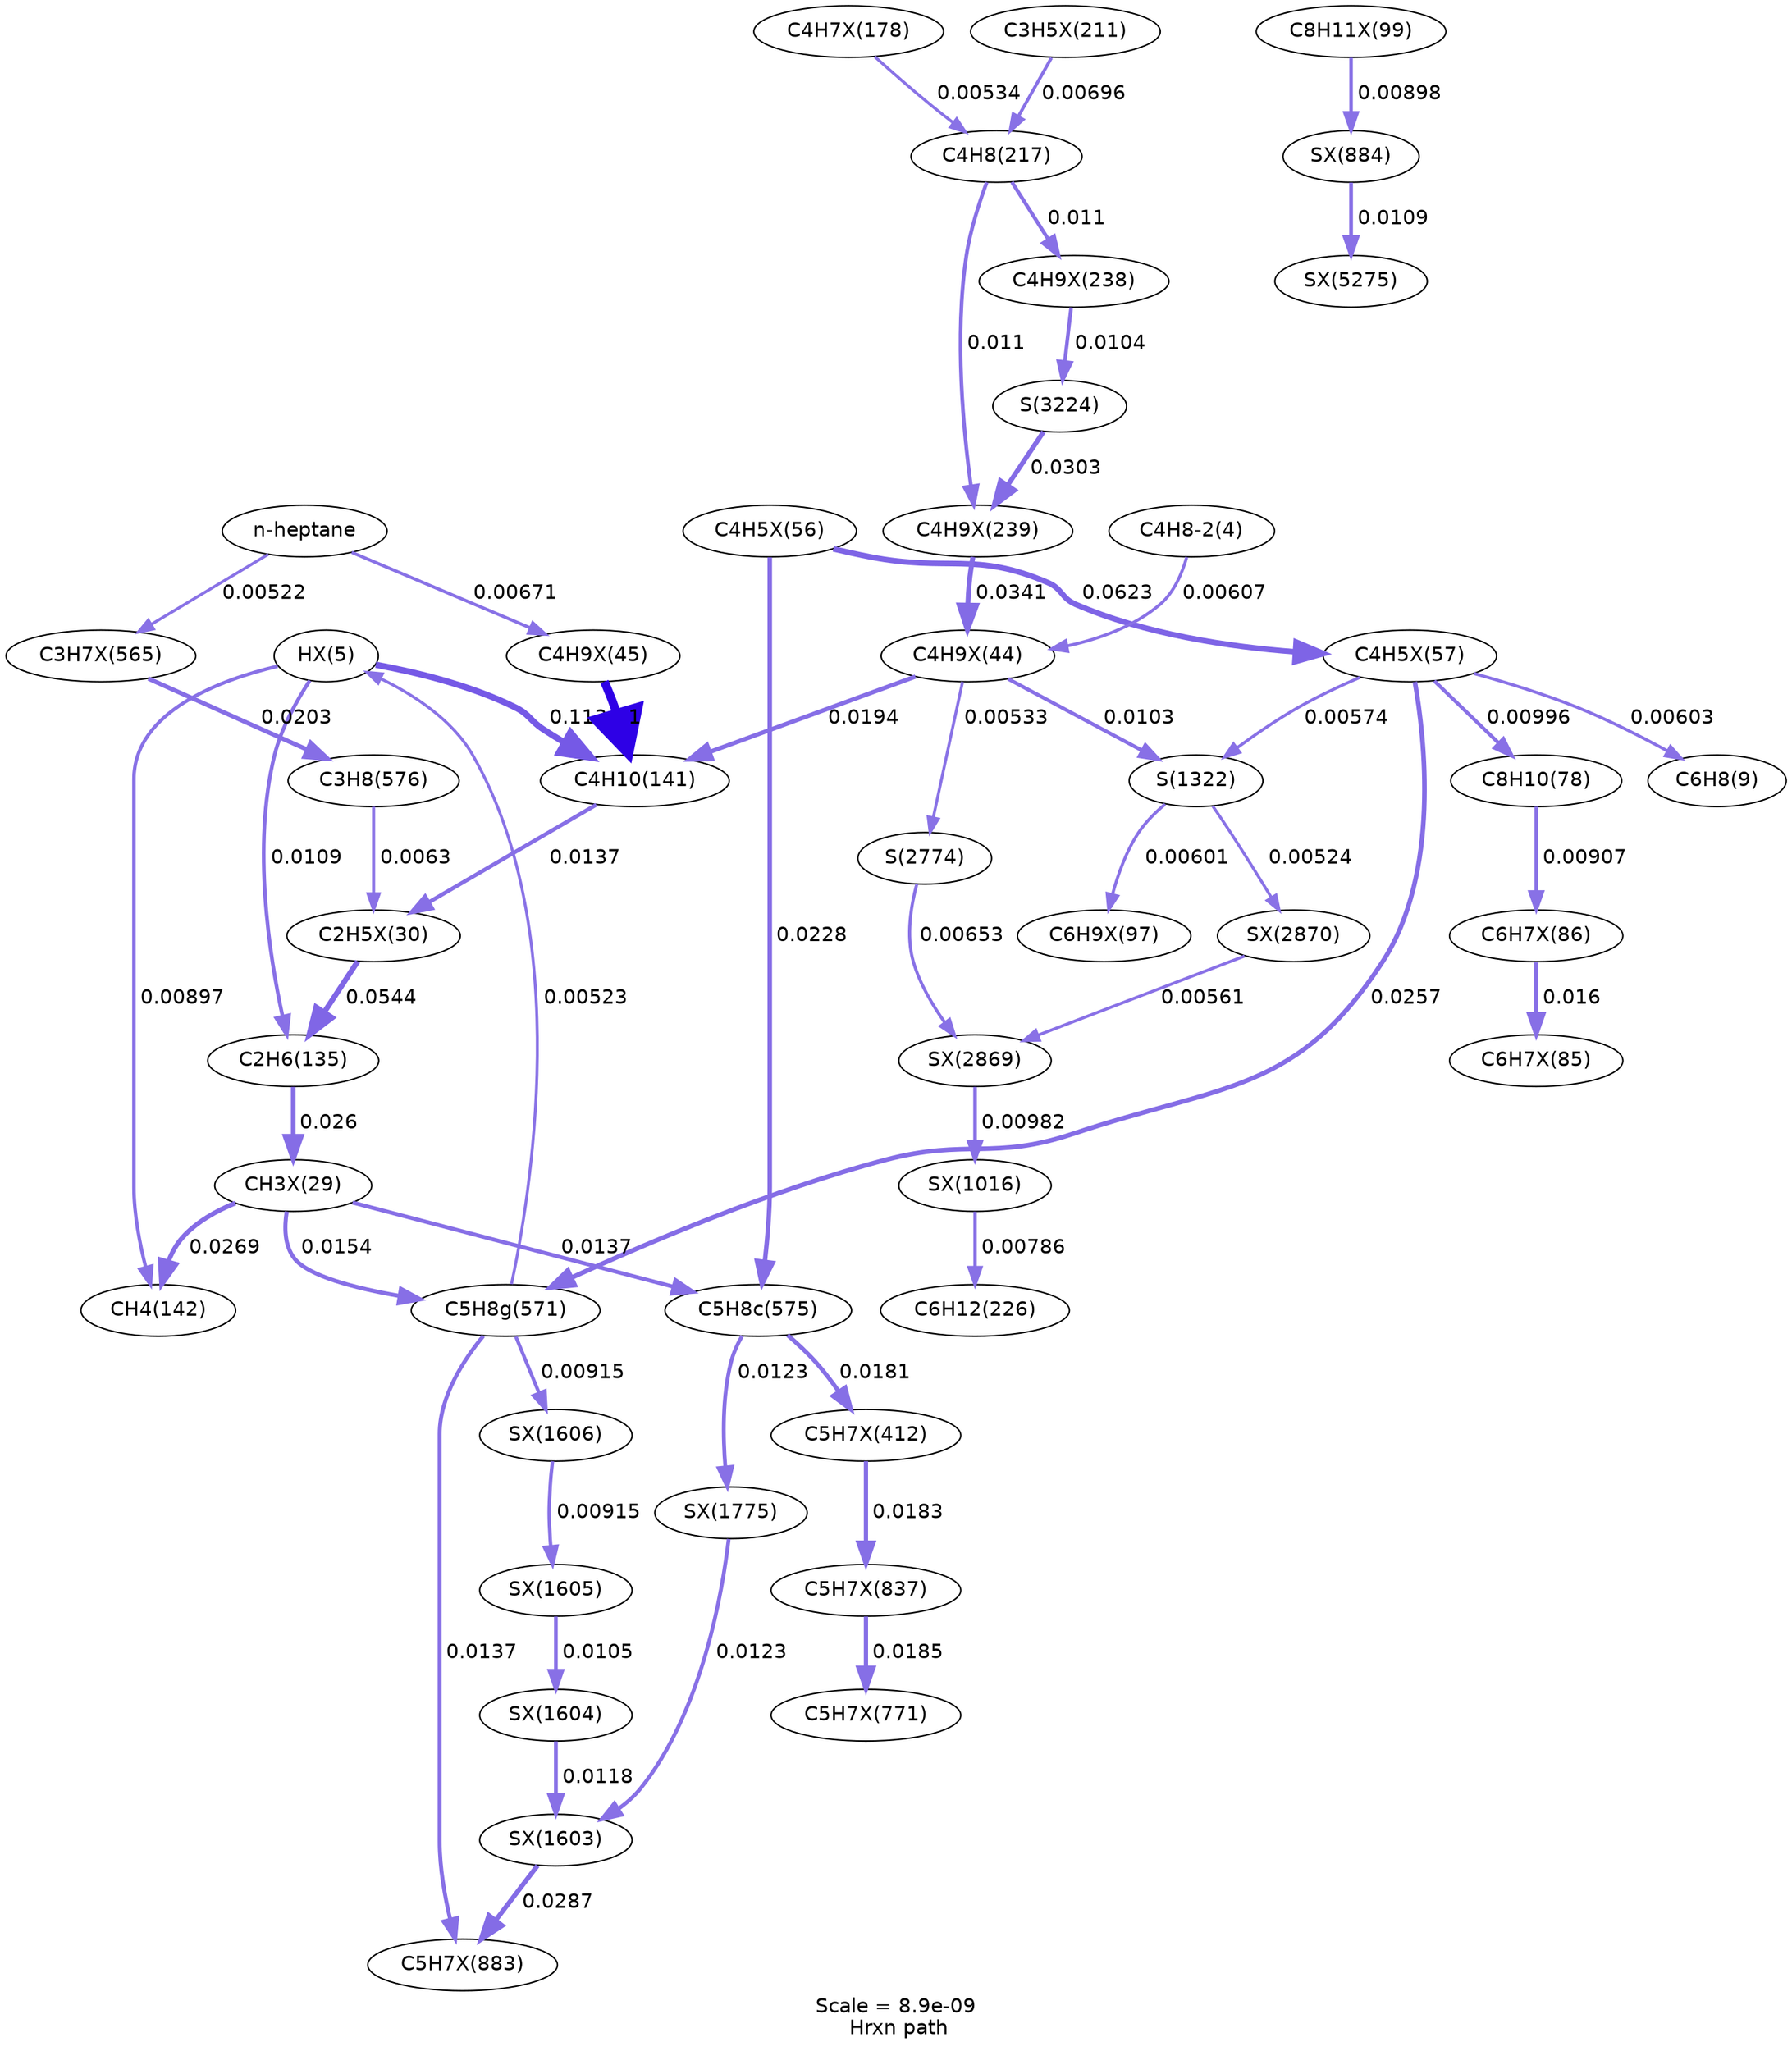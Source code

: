 digraph reaction_paths {
center=1;
s40 -> s13[fontname="Helvetica", style="setlinewidth(2.59)", arrowsize=1.29, color="0.7, 0.511, 0.9"
, label=" 0.0109"];
s40 -> s17[fontname="Helvetica", style="setlinewidth(2.44)", arrowsize=1.22, color="0.7, 0.509, 0.9"
, label=" 0.00897"];
s29 -> s40[fontname="Helvetica", style="setlinewidth(2.03)", arrowsize=1.02, color="0.7, 0.505, 0.9"
, label=" 0.00523"];
s40 -> s16[fontname="Helvetica", style="setlinewidth(4.36)", arrowsize=2.18, color="0.7, 0.613, 0.9"
, label=" 0.113"];
s58 -> s9[fontname="Helvetica", style="setlinewidth(2.14)", arrowsize=1.07, color="0.7, 0.506, 0.9"
, label=" 0.00603"];
s57 -> s58[fontname="Helvetica", style="setlinewidth(3.9)", arrowsize=1.95, color="0.7, 0.562, 0.9"
, label=" 0.0623"];
s58 -> s12[fontname="Helvetica", style="setlinewidth(2.52)", arrowsize=1.26, color="0.7, 0.51, 0.9"
, label=" 0.00996"];
s58 -> s29[fontname="Helvetica", style="setlinewidth(3.24)", arrowsize=1.62, color="0.7, 0.526, 0.9"
, label=" 0.0257"];
s58 -> s33[fontname="Helvetica", style="setlinewidth(2.1)", arrowsize=1.05, color="0.7, 0.506, 0.9"
, label=" 0.00574"];
s57 -> s30[fontname="Helvetica", style="setlinewidth(3.15)", arrowsize=1.57, color="0.7, 0.523, 0.9"
, label=" 0.0228"];
s44 -> s13[fontname="Helvetica", style="setlinewidth(3.8)", arrowsize=1.9, color="0.7, 0.554, 0.9"
, label=" 0.0544"];
s16 -> s44[fontname="Helvetica", style="setlinewidth(2.76)", arrowsize=1.38, color="0.7, 0.514, 0.9"
, label=" 0.0137"];
s31 -> s44[fontname="Helvetica", style="setlinewidth(2.18)", arrowsize=1.09, color="0.7, 0.506, 0.9"
, label=" 0.0063"];
s13 -> s43[fontname="Helvetica", style="setlinewidth(3.25)", arrowsize=1.62, color="0.7, 0.526, 0.9"
, label=" 0.026"];
s74 -> s25[fontname="Helvetica", style="setlinewidth(2.05)", arrowsize=1.03, color="0.7, 0.505, 0.9"
, label=" 0.00534"];
s77 -> s25[fontname="Helvetica", style="setlinewidth(2.25)", arrowsize=1.12, color="0.7, 0.507, 0.9"
, label=" 0.00696"];
s25 -> s81[fontname="Helvetica", style="setlinewidth(2.59)", arrowsize=1.3, color="0.7, 0.511, 0.9"
, label=" 0.011"];
s25 -> s80[fontname="Helvetica", style="setlinewidth(2.59)", arrowsize=1.3, color="0.7, 0.511, 0.9"
, label=" 0.011"];
s12 -> s66[fontname="Helvetica", style="setlinewidth(2.45)", arrowsize=1.22, color="0.7, 0.509, 0.9"
, label=" 0.00907"];
s66 -> s65[fontname="Helvetica", style="setlinewidth(2.88)", arrowsize=1.44, color="0.7, 0.516, 0.9"
, label=" 0.016"];
s43 -> s17[fontname="Helvetica", style="setlinewidth(3.27)", arrowsize=1.64, color="0.7, 0.527, 0.9"
, label=" 0.0269"];
s43 -> s29[fontname="Helvetica", style="setlinewidth(2.85)", arrowsize=1.43, color="0.7, 0.515, 0.9"
, label=" 0.0154"];
s43 -> s30[fontname="Helvetica", style="setlinewidth(2.76)", arrowsize=1.38, color="0.7, 0.514, 0.9"
, label=" 0.0137"];
s107 -> s27[fontname="Helvetica", style="setlinewidth(2.34)", arrowsize=1.17, color="0.7, 0.508, 0.9"
, label=" 0.00786"];
s33 -> s67[fontname="Helvetica", style="setlinewidth(2.14)", arrowsize=1.07, color="0.7, 0.506, 0.9"
, label=" 0.00601"];
s7 -> s52[fontname="Helvetica", style="setlinewidth(2.15)", arrowsize=1.07, color="0.7, 0.506, 0.9"
, label=" 0.00607"];
s29 -> s99[fontname="Helvetica", style="setlinewidth(2.76)", arrowsize=1.38, color="0.7, 0.514, 0.9"
, label=" 0.0137"];
s29 -> s120[fontname="Helvetica", style="setlinewidth(2.46)", arrowsize=1.23, color="0.7, 0.509, 0.9"
, label=" 0.00915"];
s30 -> s85[fontname="Helvetica", style="setlinewidth(2.97)", arrowsize=1.49, color="0.7, 0.518, 0.9"
, label=" 0.0181"];
s30 -> s121[fontname="Helvetica", style="setlinewidth(2.68)", arrowsize=1.34, color="0.7, 0.512, 0.9"
, label=" 0.0123"];
s52 -> s16[fontname="Helvetica", style="setlinewidth(3.02)", arrowsize=1.51, color="0.7, 0.519, 0.9"
, label=" 0.0194"];
s81 -> s52[fontname="Helvetica", style="setlinewidth(3.45)", arrowsize=1.72, color="0.7, 0.534, 0.9"
, label=" 0.0341"];
s52 -> s33[fontname="Helvetica", style="setlinewidth(2.55)", arrowsize=1.27, color="0.7, 0.51, 0.9"
, label=" 0.0103"];
s52 -> s37[fontname="Helvetica", style="setlinewidth(2.05)", arrowsize=1.02, color="0.7, 0.505, 0.9"
, label=" 0.00533"];
s53 -> s16[fontname="Helvetica", style="setlinewidth(6)", arrowsize=3, color="0.7, 1.5, 0.9"
, label=" 1"];
s0 -> s53[fontname="Helvetica", style="setlinewidth(2.22)", arrowsize=1.11, color="0.7, 0.507, 0.9"
, label=" 0.00671"];
s38 -> s81[fontname="Helvetica", style="setlinewidth(3.36)", arrowsize=1.68, color="0.7, 0.53, 0.9"
, label=" 0.0303"];
s80 -> s38[fontname="Helvetica", style="setlinewidth(2.55)", arrowsize=1.27, color="0.7, 0.51, 0.9"
, label=" 0.0104"];
s85 -> s98[fontname="Helvetica", style="setlinewidth(2.98)", arrowsize=1.49, color="0.7, 0.518, 0.9"
, label=" 0.0183"];
s98 -> s97[fontname="Helvetica", style="setlinewidth(2.99)", arrowsize=1.49, color="0.7, 0.518, 0.9"
, label=" 0.0185"];
s117 -> s99[fontname="Helvetica", style="setlinewidth(3.32)", arrowsize=1.66, color="0.7, 0.529, 0.9"
, label=" 0.0287"];
s121 -> s117[fontname="Helvetica", style="setlinewidth(2.68)", arrowsize=1.34, color="0.7, 0.512, 0.9"
, label=" 0.0123"];
s118 -> s117[fontname="Helvetica", style="setlinewidth(2.65)", arrowsize=1.33, color="0.7, 0.512, 0.9"
, label=" 0.0118"];
s119 -> s118[fontname="Helvetica", style="setlinewidth(2.56)", arrowsize=1.28, color="0.7, 0.51, 0.9"
, label=" 0.0105"];
s120 -> s119[fontname="Helvetica", style="setlinewidth(2.46)", arrowsize=1.23, color="0.7, 0.509, 0.9"
, label=" 0.00915"];
s69 -> s100[fontname="Helvetica", style="setlinewidth(2.44)", arrowsize=1.22, color="0.7, 0.509, 0.9"
, label=" 0.00898"];
s100 -> s128[fontname="Helvetica", style="setlinewidth(2.59)", arrowsize=1.29, color="0.7, 0.511, 0.9"
, label=" 0.0109"];
s91 -> s31[fontname="Helvetica", style="setlinewidth(3.06)", arrowsize=1.53, color="0.7, 0.52, 0.9"
, label=" 0.0203"];
s0 -> s91[fontname="Helvetica", style="setlinewidth(2.03)", arrowsize=1.02, color="0.7, 0.505, 0.9"
, label=" 0.00522"];
s123 -> s107[fontname="Helvetica", style="setlinewidth(2.51)", arrowsize=1.25, color="0.7, 0.51, 0.9"
, label=" 0.00982"];
s124 -> s123[fontname="Helvetica", style="setlinewidth(2.09)", arrowsize=1.04, color="0.7, 0.506, 0.9"
, label=" 0.00561"];
s37 -> s123[fontname="Helvetica", style="setlinewidth(2.2)", arrowsize=1.1, color="0.7, 0.507, 0.9"
, label=" 0.00653"];
s33 -> s124[fontname="Helvetica", style="setlinewidth(2.04)", arrowsize=1.02, color="0.7, 0.505, 0.9"
, label=" 0.00524"];
s0 [ fontname="Helvetica", label="n-heptane"];
s7 [ fontname="Helvetica", label="C4H8-2(4)"];
s9 [ fontname="Helvetica", label="C6H8(9)"];
s12 [ fontname="Helvetica", label="C8H10(78)"];
s13 [ fontname="Helvetica", label="C2H6(135)"];
s16 [ fontname="Helvetica", label="C4H10(141)"];
s17 [ fontname="Helvetica", label="CH4(142)"];
s25 [ fontname="Helvetica", label="C4H8(217)"];
s27 [ fontname="Helvetica", label="C6H12(226)"];
s29 [ fontname="Helvetica", label="C5H8g(571)"];
s30 [ fontname="Helvetica", label="C5H8c(575)"];
s31 [ fontname="Helvetica", label="C3H8(576)"];
s33 [ fontname="Helvetica", label="S(1322)"];
s37 [ fontname="Helvetica", label="S(2774)"];
s38 [ fontname="Helvetica", label="S(3224)"];
s40 [ fontname="Helvetica", label="HX(5)"];
s43 [ fontname="Helvetica", label="CH3X(29)"];
s44 [ fontname="Helvetica", label="C2H5X(30)"];
s52 [ fontname="Helvetica", label="C4H9X(44)"];
s53 [ fontname="Helvetica", label="C4H9X(45)"];
s57 [ fontname="Helvetica", label="C4H5X(56)"];
s58 [ fontname="Helvetica", label="C4H5X(57)"];
s65 [ fontname="Helvetica", label="C6H7X(85)"];
s66 [ fontname="Helvetica", label="C6H7X(86)"];
s67 [ fontname="Helvetica", label="C6H9X(97)"];
s69 [ fontname="Helvetica", label="C8H11X(99)"];
s74 [ fontname="Helvetica", label="C4H7X(178)"];
s77 [ fontname="Helvetica", label="C3H5X(211)"];
s80 [ fontname="Helvetica", label="C4H9X(238)"];
s81 [ fontname="Helvetica", label="C4H9X(239)"];
s85 [ fontname="Helvetica", label="C5H7X(412)"];
s91 [ fontname="Helvetica", label="C3H7X(565)"];
s97 [ fontname="Helvetica", label="C5H7X(771)"];
s98 [ fontname="Helvetica", label="C5H7X(837)"];
s99 [ fontname="Helvetica", label="C5H7X(883)"];
s100 [ fontname="Helvetica", label="SX(884)"];
s107 [ fontname="Helvetica", label="SX(1016)"];
s117 [ fontname="Helvetica", label="SX(1603)"];
s118 [ fontname="Helvetica", label="SX(1604)"];
s119 [ fontname="Helvetica", label="SX(1605)"];
s120 [ fontname="Helvetica", label="SX(1606)"];
s121 [ fontname="Helvetica", label="SX(1775)"];
s123 [ fontname="Helvetica", label="SX(2869)"];
s124 [ fontname="Helvetica", label="SX(2870)"];
s128 [ fontname="Helvetica", label="SX(5275)"];
 label = "Scale = 8.9e-09\l Hrxn path";
 fontname = "Helvetica";
}
